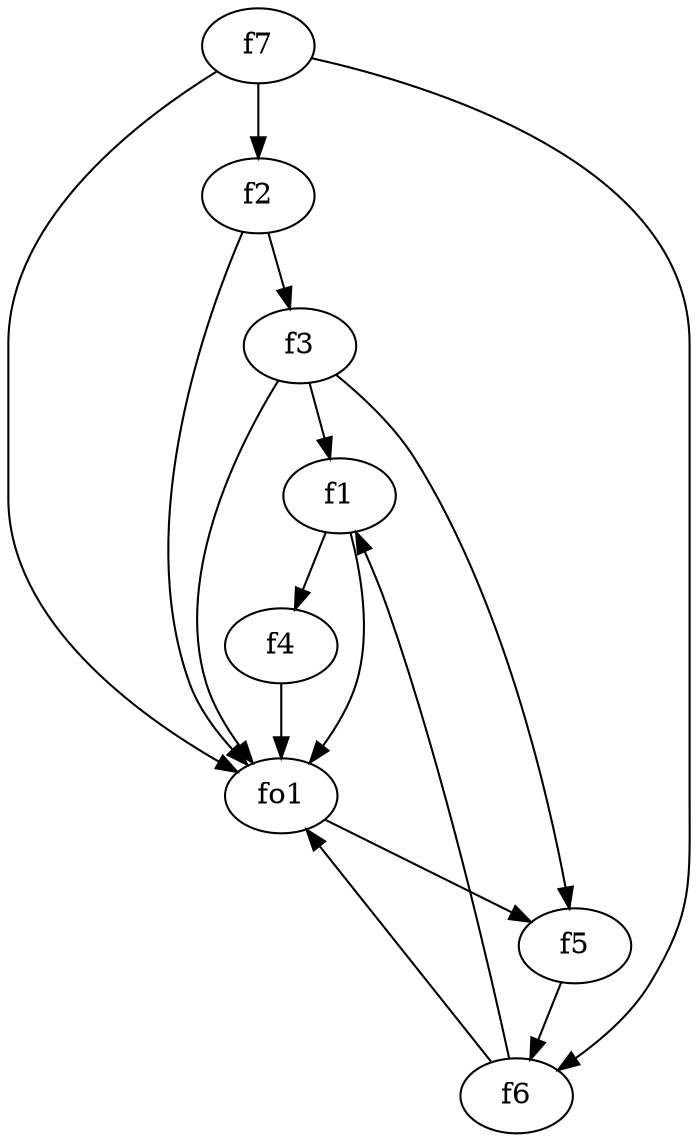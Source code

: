 strict digraph  {
f1;
f2;
f3;
f4;
f5;
f6;
f7;
fo1;
f1 -> fo1  [weight=2];
f1 -> f4  [weight=2];
f2 -> f3  [weight=2];
f2 -> fo1  [weight=2];
f3 -> fo1  [weight=2];
f3 -> f5  [weight=2];
f3 -> f1  [weight=2];
f4 -> fo1  [weight=2];
f5 -> f6  [weight=2];
f6 -> fo1  [weight=2];
f6 -> f1  [weight=2];
f7 -> fo1  [weight=2];
f7 -> f2  [weight=2];
f7 -> f6  [weight=2];
fo1 -> f5  [weight=2];
}
